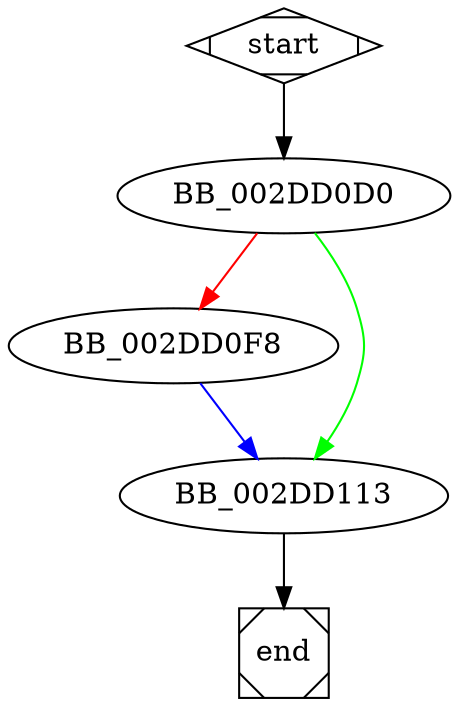 digraph G {
  start -> BB_002DD0D0;
  
  BB_002DD0D0 -> BB_002DD0F8 [color=red];
  BB_002DD0D0 -> BB_002DD113 [color=green];
  
  BB_002DD0F8 -> BB_002DD113 [color=blue];
  
  BB_002DD113 -> end;
  
  start [shape=Mdiamond];
  end [shape=Msquare];
}
